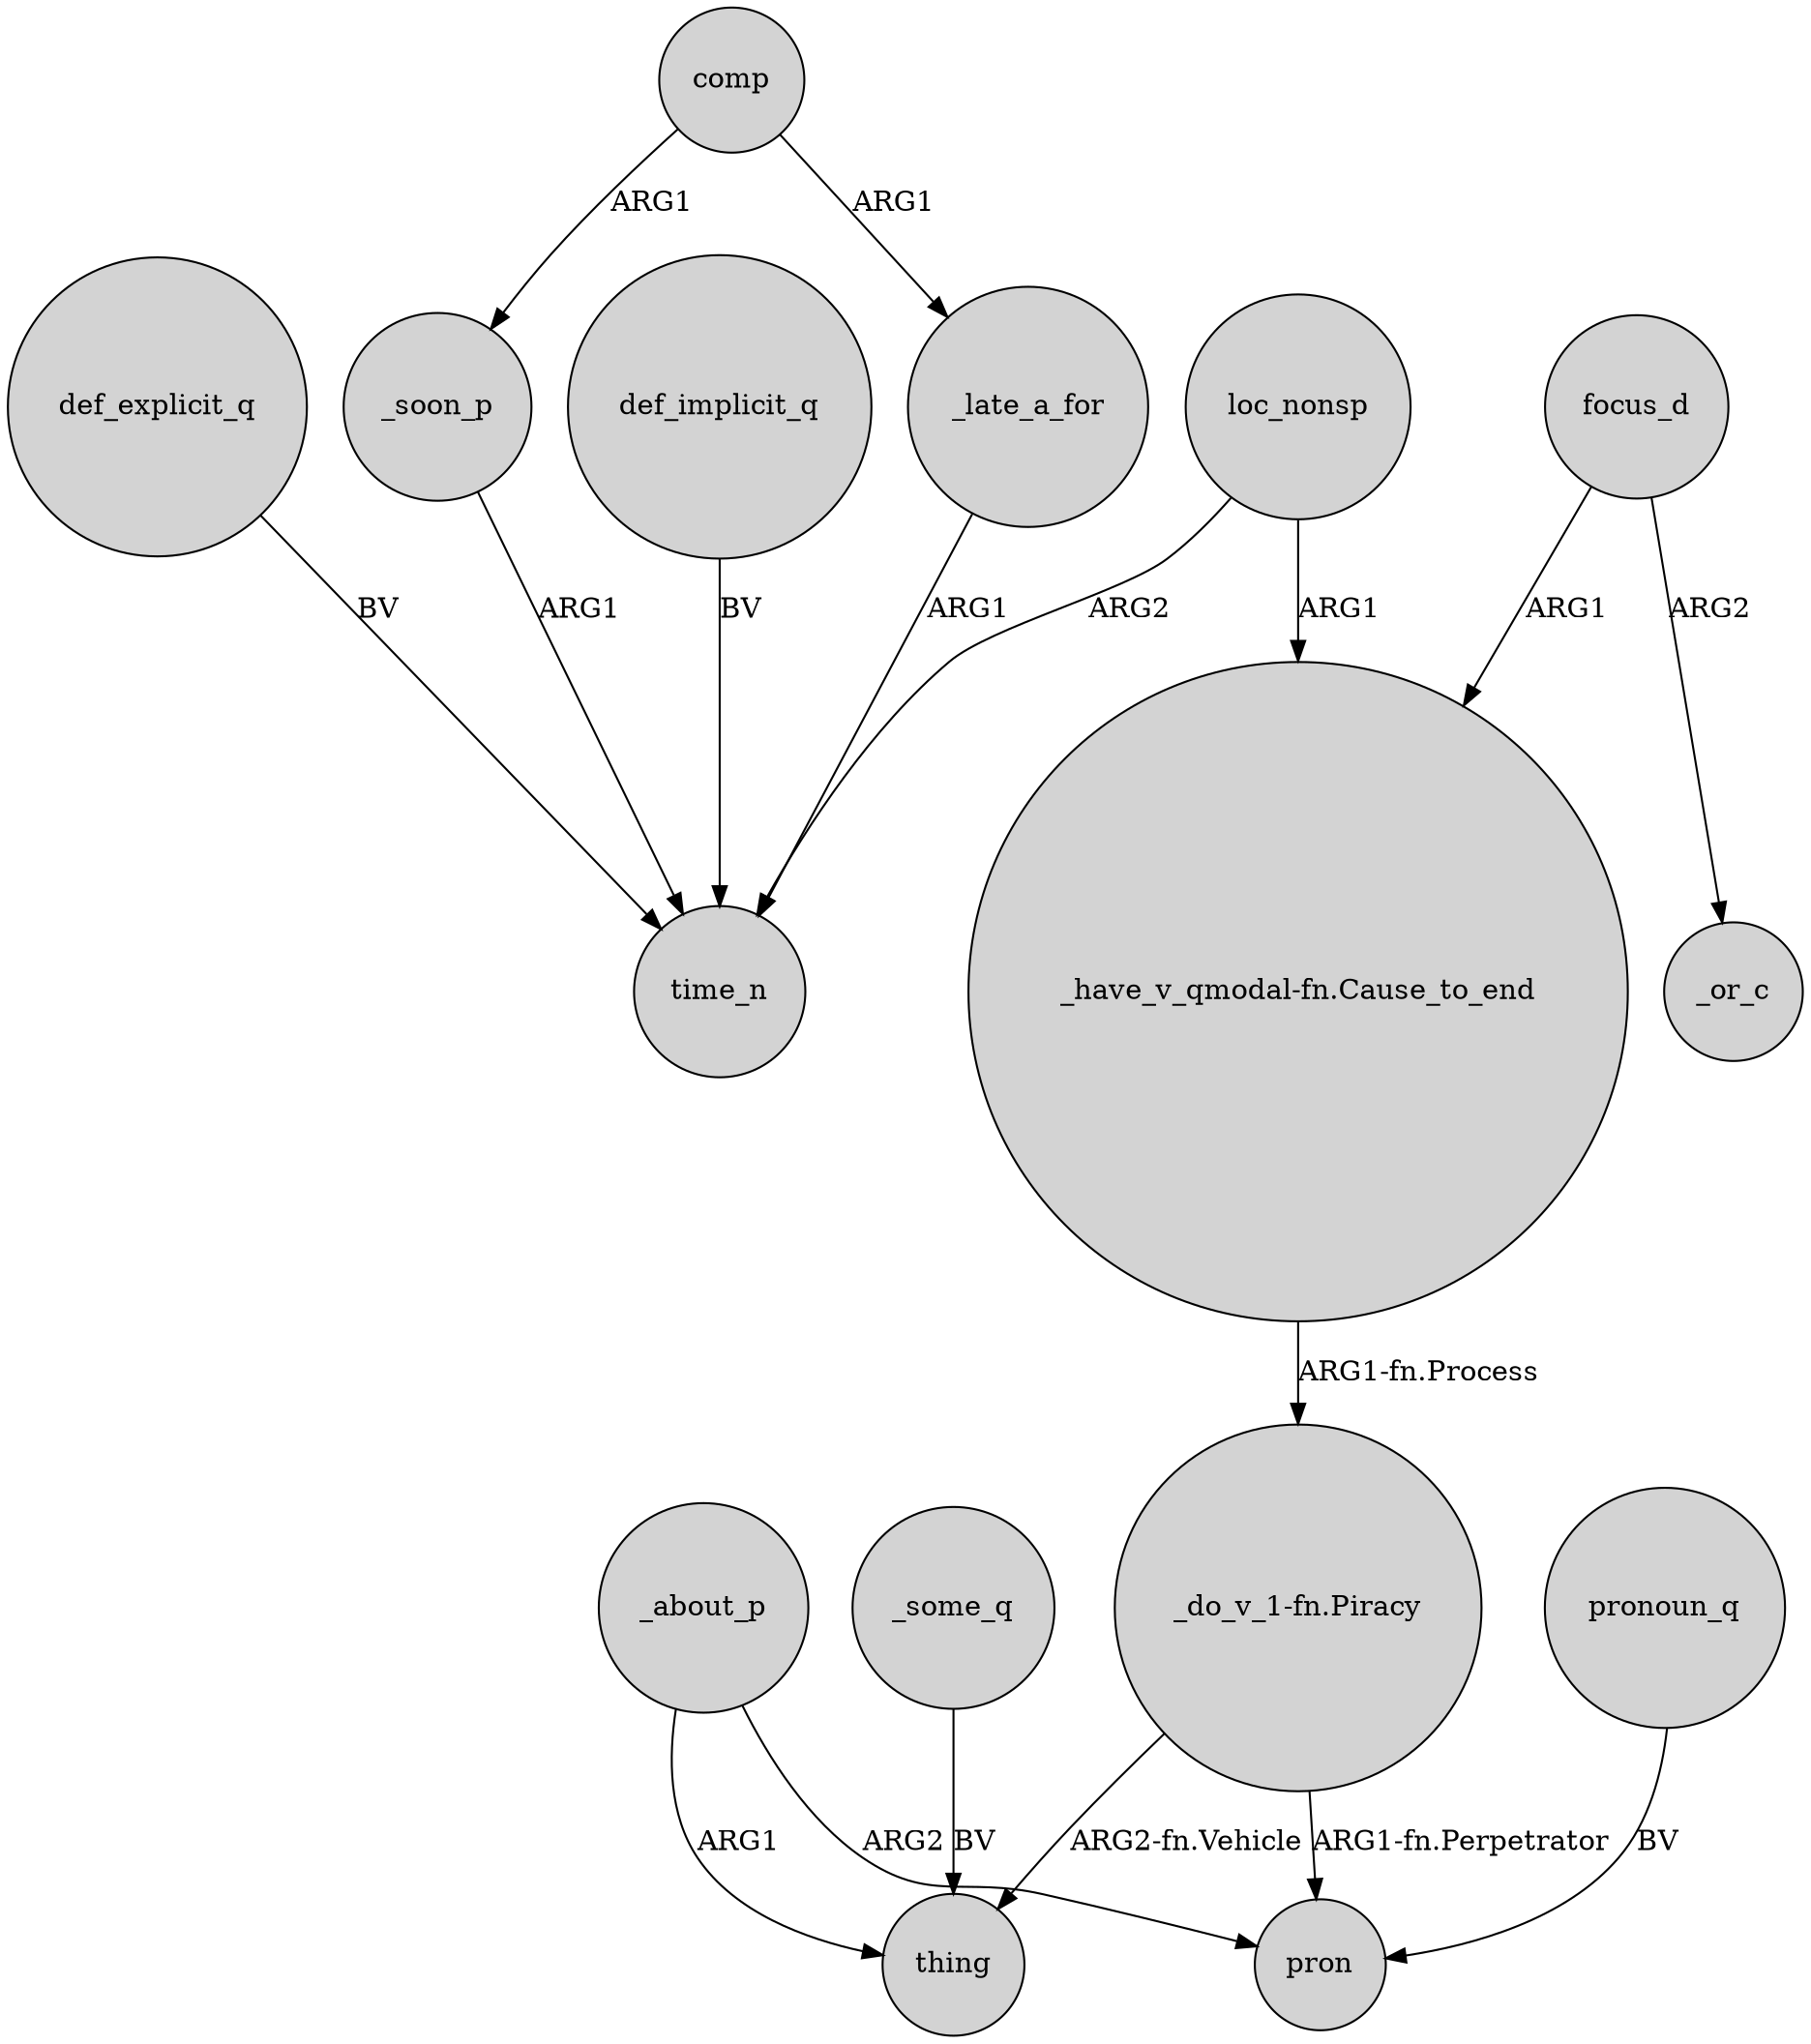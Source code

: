 digraph {
	node [shape=circle style=filled]
	_late_a_for -> time_n [label=ARG1]
	def_explicit_q -> time_n [label=BV]
	comp -> _late_a_for [label=ARG1]
	loc_nonsp -> time_n [label=ARG2]
	"_do_v_1-fn.Piracy" -> pron [label="ARG1-fn.Perpetrator"]
	_about_p -> pron [label=ARG2]
	_some_q -> thing [label=BV]
	"_have_v_qmodal-fn.Cause_to_end" -> "_do_v_1-fn.Piracy" [label="ARG1-fn.Process"]
	_about_p -> thing [label=ARG1]
	focus_d -> "_have_v_qmodal-fn.Cause_to_end" [label=ARG1]
	comp -> _soon_p [label=ARG1]
	focus_d -> _or_c [label=ARG2]
	pronoun_q -> pron [label=BV]
	def_implicit_q -> time_n [label=BV]
	_soon_p -> time_n [label=ARG1]
	loc_nonsp -> "_have_v_qmodal-fn.Cause_to_end" [label=ARG1]
	"_do_v_1-fn.Piracy" -> thing [label="ARG2-fn.Vehicle"]
}
